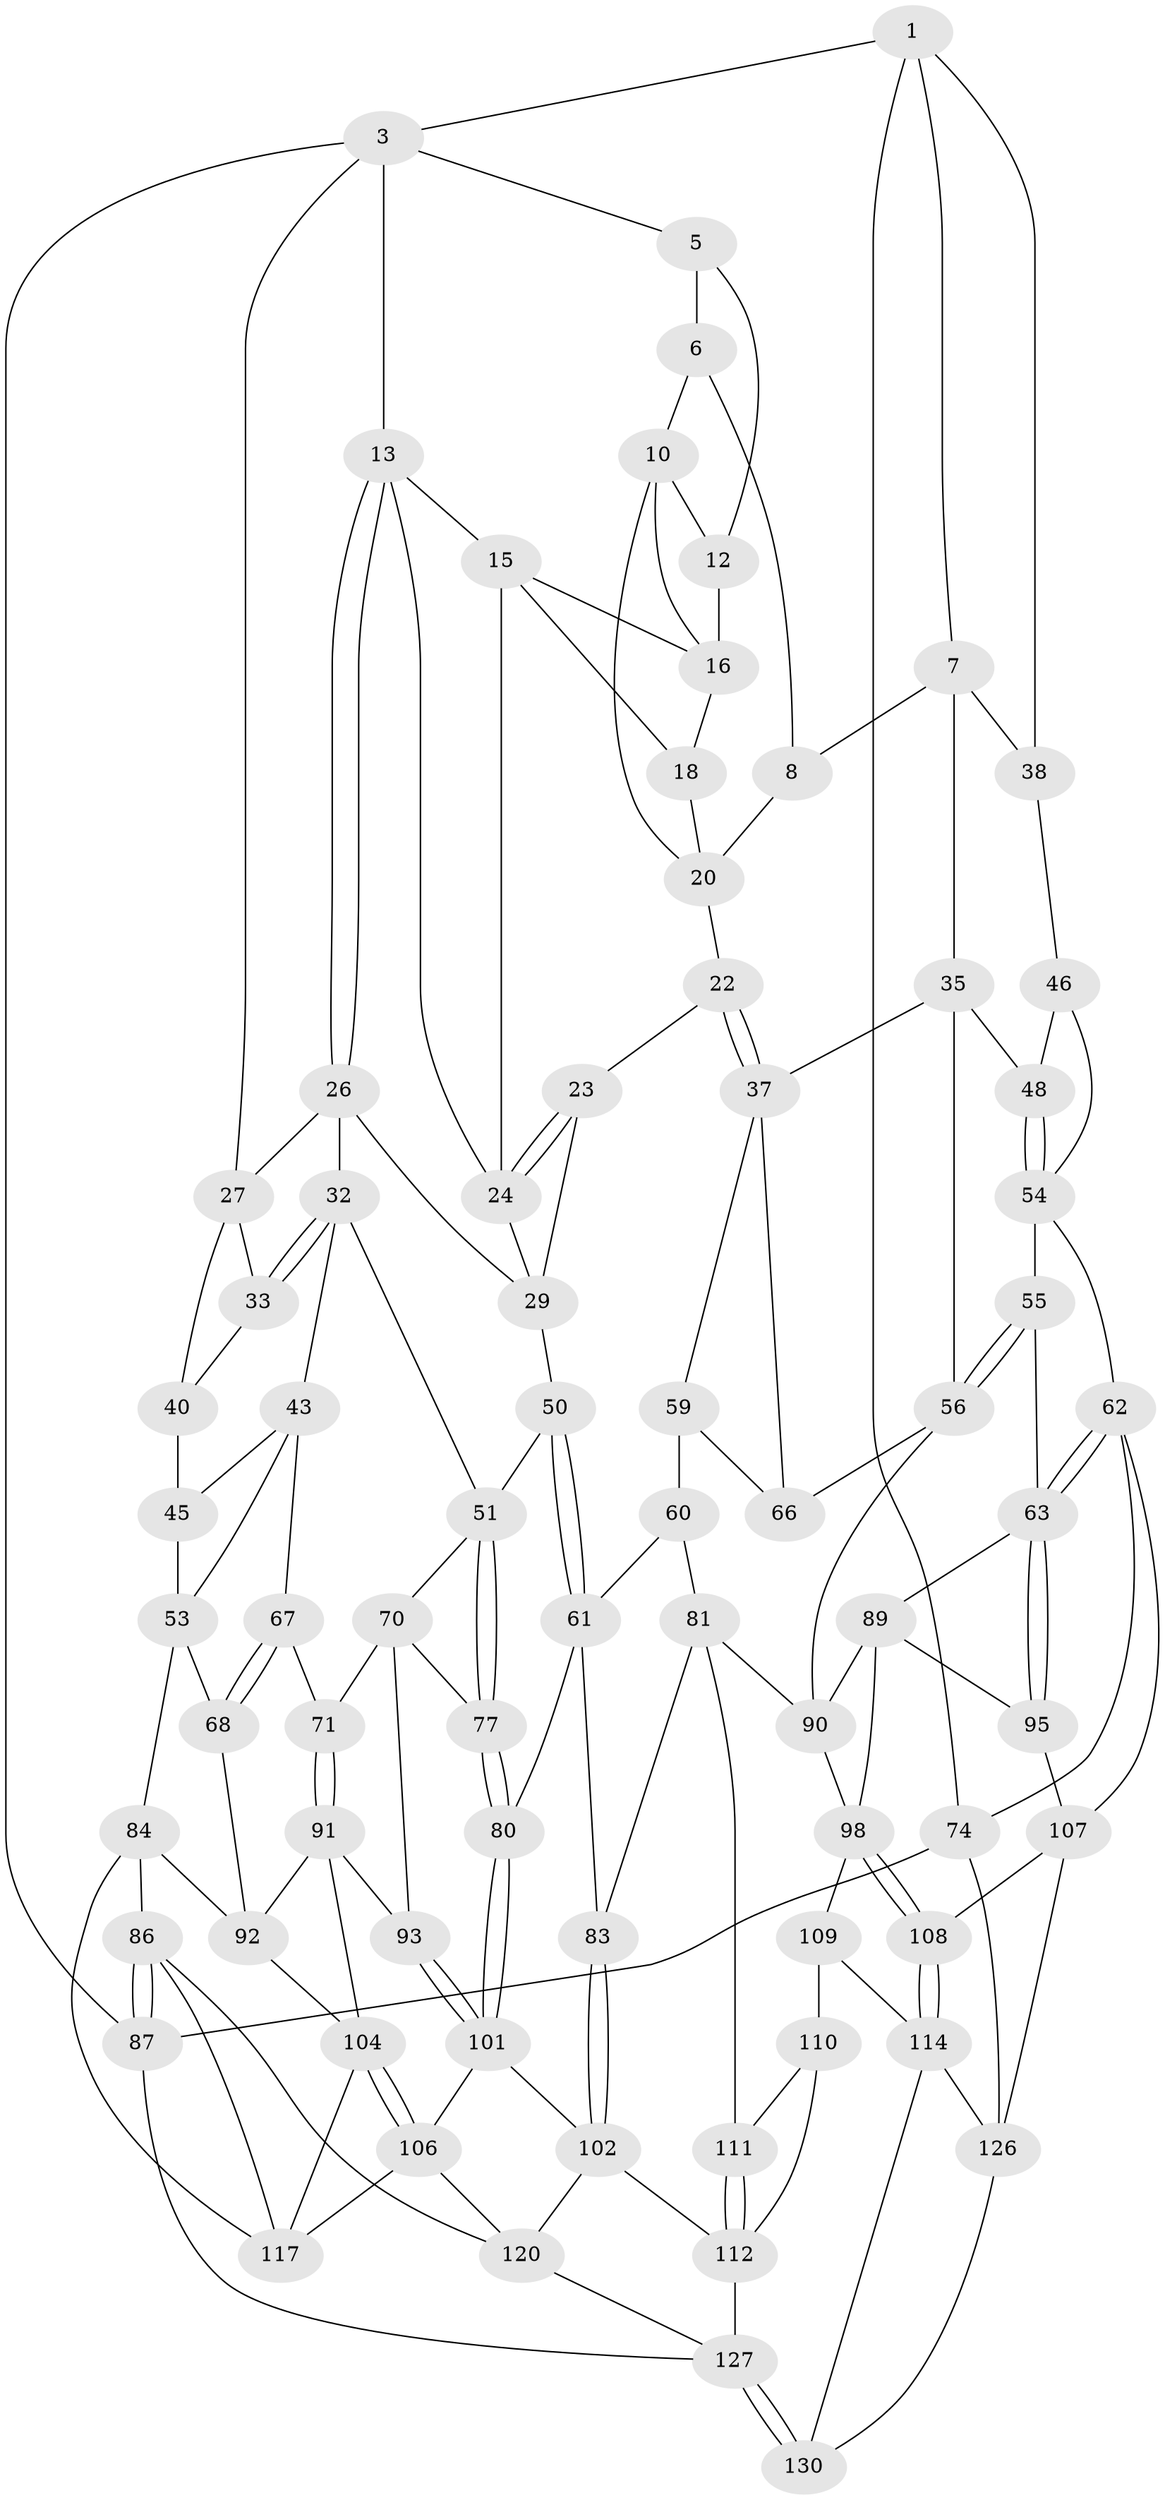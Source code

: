 // original degree distribution, {3: 0.023076923076923078, 6: 0.25384615384615383, 5: 0.46923076923076923, 4: 0.25384615384615383}
// Generated by graph-tools (version 1.1) at 2025/11/02/27/25 16:11:56]
// undirected, 76 vertices, 159 edges
graph export_dot {
graph [start="1"]
  node [color=gray90,style=filled];
  1 [pos="+0.8151150848486275+0",super="+2"];
  3 [pos="+0+0",super="+4"];
  5 [pos="+0.4970997580104725+0"];
  6 [pos="+0.5532382165598025+0",super="+9"];
  7 [pos="+0.7718241898585347+0.180300658060548",super="+34"];
  8 [pos="+0.7309806712845187+0.17346505247144403"];
  10 [pos="+0.5810666777809236+0.16037846918427626",super="+11"];
  12 [pos="+0.47249976382184666+0.018510797679076815"];
  13 [pos="+0.22288323224884538+0.12934836032315136",super="+14"];
  15 [pos="+0.43560502174709664+0.07475949259181251",super="+19"];
  16 [pos="+0.4535124099026145+0.05136199856712661",super="+17"];
  18 [pos="+0.45502110562766934+0.2090867438105791"];
  20 [pos="+0.5424335466553197+0.21365414470510752",super="+21"];
  22 [pos="+0.5642222759866896+0.3505533489670453"];
  23 [pos="+0.47171160508818744+0.36147560325950245"];
  24 [pos="+0.4120044937709705+0.23598606281671827",super="+25"];
  26 [pos="+0.18580312763795367+0.19369335541348182",super="+30"];
  27 [pos="+0.1569709571645198+0.2310389230676152",super="+28"];
  29 [pos="+0.298455020433325+0.3389979588877228",super="+31"];
  32 [pos="+0.21685692348996338+0.35940265342560906",super="+42"];
  33 [pos="+0.14778907626756516+0.2599941415677809"];
  35 [pos="+0.8088787366698555+0.22933265596432764",super="+36"];
  37 [pos="+0.5749896002249717+0.361182467872815",super="+58"];
  38 [pos="+1+0",super="+39"];
  40 [pos="+0+0.2767735337653506",super="+41"];
  43 [pos="+0.1364398378359647+0.4196512636423527",super="+44"];
  45 [pos="+0.10059659083771963+0.3523244076974206",super="+49"];
  46 [pos="+0.9846009534672281+0.3129723410207471",super="+47"];
  48 [pos="+0.9033924405326025+0.3840162670470327"];
  50 [pos="+0.3890267679847842+0.4617791813546737"];
  51 [pos="+0.32519859117269667+0.48555838415284897",super="+52"];
  53 [pos="+0+0.4234330699539566",super="+69"];
  54 [pos="+0.9037535652768526+0.38572756621772436",super="+57"];
  55 [pos="+0.8949680735431111+0.40135301045298233"];
  56 [pos="+0.7587750214099961+0.49972855451290915",super="+65"];
  59 [pos="+0.5512866894922132+0.47725211309873844",super="+73"];
  60 [pos="+0.4369017040193317+0.4920047056248188",super="+76"];
  61 [pos="+0.3936630536003533+0.46897890320090685",super="+79"];
  62 [pos="+1+0.593633972469506",super="+75"];
  63 [pos="+1+0.5940408090604518",super="+64"];
  66 [pos="+0.6573234194727618+0.5353145427191968"];
  67 [pos="+0.11485674739691606+0.4459633640967443",super="+72"];
  68 [pos="+0+0.5337511235927157",super="+88"];
  70 [pos="+0.21713836238685746+0.5315300878619196",super="+78"];
  71 [pos="+0.18386392370099125+0.5475355797791801"];
  74 [pos="+1+1"];
  77 [pos="+0.30027487740194053+0.6251651449666839"];
  80 [pos="+0.3088492957428205+0.6381716893621869"];
  81 [pos="+0.5597912163482657+0.6688924102931715",super="+82"];
  83 [pos="+0.3994682837904439+0.6172975971063264"];
  84 [pos="+0+0.6661458667947525",super="+85"];
  86 [pos="+0+1",super="+125"];
  87 [pos="+0+1"];
  89 [pos="+0.8548882714926931+0.545660157355662",super="+96"];
  90 [pos="+0.7706803816187874+0.5282520405686261",super="+97"];
  91 [pos="+0.163137999885202+0.6617862888964743",super="+94"];
  92 [pos="+0.11597502430867368+0.6529695970120937",super="+100"];
  93 [pos="+0.2048611026624232+0.6651322124865301"];
  95 [pos="+0.9568315659486293+0.6879885111157908"];
  98 [pos="+0.8194796336961327+0.7254857804787395",super="+99"];
  101 [pos="+0.29012681251141303+0.6968141049518437",super="+103"];
  102 [pos="+0.36992642956139016+0.7652827999975558",super="+113"];
  104 [pos="+0.16749781109691317+0.7808948245813828",super="+105"];
  106 [pos="+0.20060223893189746+0.8094831313111898",super="+118"];
  107 [pos="+0.9507492205192338+0.8137219820744431",super="+122"];
  108 [pos="+0.8780753922679855+0.8447755006468995"];
  109 [pos="+0.7454987058709642+0.7787540799041206",super="+116"];
  110 [pos="+0.5446596482464949+0.7641209894231773",super="+123"];
  111 [pos="+0.5333086799545927+0.7539072780773697"];
  112 [pos="+0.4568163575691402+0.7991475956816144",super="+124"];
  114 [pos="+0.8690649443575892+0.89452043613566",super="+115"];
  117 [pos="+0.07428191431095725+0.8012273418826682",super="+119"];
  120 [pos="+0.33135643541701987+1",super="+121"];
  126 [pos="+0.9027474038388036+0.9293823195877596",super="+129"];
  127 [pos="+0.4094555665983315+1",super="+128"];
  130 [pos="+0.764367338815301+1"];
  1 -- 7;
  1 -- 74;
  1 -- 3;
  1 -- 38;
  3 -- 87;
  3 -- 27;
  3 -- 5;
  3 -- 13;
  5 -- 6;
  5 -- 12;
  6 -- 8;
  6 -- 10;
  7 -- 8;
  7 -- 35;
  7 -- 38;
  8 -- 20;
  10 -- 20;
  10 -- 12;
  10 -- 16;
  12 -- 16;
  13 -- 26;
  13 -- 26;
  13 -- 15;
  13 -- 24;
  15 -- 16;
  15 -- 24;
  15 -- 18;
  16 -- 18;
  18 -- 20;
  20 -- 22;
  22 -- 23;
  22 -- 37;
  22 -- 37;
  23 -- 24;
  23 -- 24;
  23 -- 29;
  24 -- 29;
  26 -- 27;
  26 -- 32;
  26 -- 29;
  27 -- 33;
  27 -- 40;
  29 -- 50;
  32 -- 33;
  32 -- 33;
  32 -- 43;
  32 -- 51;
  33 -- 40;
  35 -- 48;
  35 -- 56;
  35 -- 37;
  37 -- 66;
  37 -- 59;
  38 -- 46;
  40 -- 45 [weight=2];
  43 -- 67;
  43 -- 45;
  43 -- 53;
  45 -- 53;
  46 -- 48;
  46 -- 54;
  48 -- 54;
  48 -- 54;
  50 -- 51;
  50 -- 61;
  50 -- 61;
  51 -- 77;
  51 -- 77;
  51 -- 70;
  53 -- 68;
  53 -- 84;
  54 -- 55;
  54 -- 62;
  55 -- 56;
  55 -- 56;
  55 -- 63;
  56 -- 66;
  56 -- 90;
  59 -- 60 [weight=2];
  59 -- 66;
  60 -- 61;
  60 -- 81;
  61 -- 80;
  61 -- 83;
  62 -- 63;
  62 -- 63;
  62 -- 74;
  62 -- 107;
  63 -- 95;
  63 -- 95;
  63 -- 89;
  67 -- 68 [weight=2];
  67 -- 68;
  67 -- 71;
  68 -- 92;
  70 -- 71;
  70 -- 93;
  70 -- 77;
  71 -- 91;
  71 -- 91;
  74 -- 87;
  74 -- 126;
  77 -- 80;
  77 -- 80;
  80 -- 101;
  80 -- 101;
  81 -- 83;
  81 -- 111;
  81 -- 90;
  83 -- 102;
  83 -- 102;
  84 -- 117;
  84 -- 86;
  84 -- 92;
  86 -- 87;
  86 -- 87;
  86 -- 120;
  86 -- 117;
  87 -- 127;
  89 -- 90;
  89 -- 98;
  89 -- 95;
  90 -- 98;
  91 -- 92;
  91 -- 104;
  91 -- 93;
  92 -- 104;
  93 -- 101;
  93 -- 101;
  95 -- 107;
  98 -- 108;
  98 -- 108;
  98 -- 109;
  101 -- 106;
  101 -- 102;
  102 -- 112;
  102 -- 120;
  104 -- 106;
  104 -- 106;
  104 -- 117;
  106 -- 120;
  106 -- 117;
  107 -- 108;
  107 -- 126;
  108 -- 114;
  108 -- 114;
  109 -- 110 [weight=2];
  109 -- 114;
  110 -- 111;
  110 -- 112;
  111 -- 112;
  111 -- 112;
  112 -- 127;
  114 -- 126;
  114 -- 130;
  120 -- 127;
  126 -- 130;
  127 -- 130;
  127 -- 130;
}
